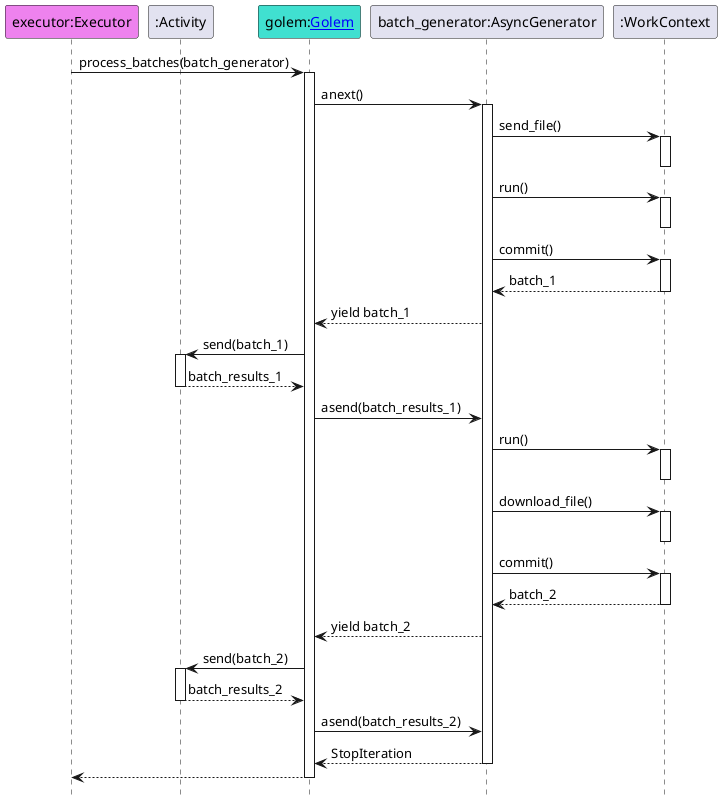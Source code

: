 @startuml
!$task_1 = "#DarkGray"
!$task_2 = "#LightGray"
!$task_3 = "#White"

hide footbox

'participant "Client code"
participant "executor:Executor" as executor #Violet
participant ":Activity" as act
participant "golem:[[../../yapapi/golem.py Golem]]" as engine #Turquoise
participant "batch_generator:AsyncGenerator" as batch_generator
participant ":WorkContext" as ctx

executor -> engine ++ : process_batches(batch_generator)

' batch 1
engine -> batch_generator : anext()
activate batch_generator
batch_generator -> ctx : send_file()
activate ctx
deactivate ctx
batch_generator -> ctx : run()
activate ctx
deactivate ctx
batch_generator -> ctx : commit()
activate ctx
return batch_1
batch_generator --> engine : yield batch_1

engine -> act : send(batch_1)
activate act
return batch_results_1

' batch 2
engine -> batch_generator : asend(batch_results_1)

' activate batch_generator
batch_generator -> ctx : run()
activate ctx
deactivate ctx
batch_generator -> ctx : download_file()
activate ctx
deactivate ctx
batch_generator -> ctx: commit()
activate ctx
return batch_2
batch_generator --> engine : yield batch_2

engine -> act : send(batch_2)
activate act
return batch_results_2

' ... more batches processed ...

' last batch processed
engine -> batch_generator : asend(batch_results_2)
' activate batch_generator
return StopIteration

return

deactivate executor
' engine <-- executor : task generator
deactivate executor

deactivate engine

@enduml
